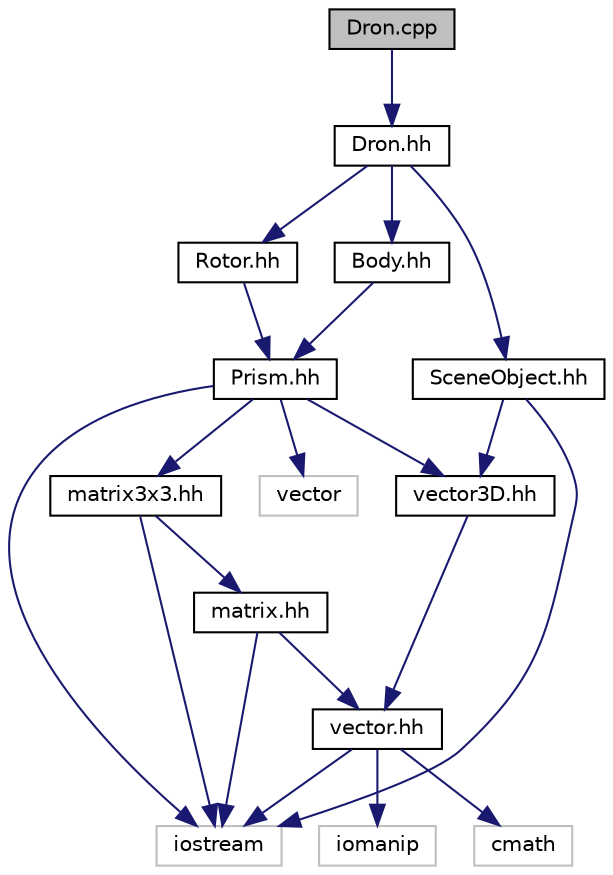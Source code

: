 digraph "Dron.cpp"
{
  edge [fontname="Helvetica",fontsize="10",labelfontname="Helvetica",labelfontsize="10"];
  node [fontname="Helvetica",fontsize="10",shape=record];
  Node0 [label="Dron.cpp",height=0.2,width=0.4,color="black", fillcolor="grey75", style="filled", fontcolor="black"];
  Node0 -> Node1 [color="midnightblue",fontsize="10",style="solid",fontname="Helvetica"];
  Node1 [label="Dron.hh",height=0.2,width=0.4,color="black", fillcolor="white", style="filled",URL="$_dron_8hh.html",tooltip="Ten plik zawiera definicję klasy Dron. "];
  Node1 -> Node2 [color="midnightblue",fontsize="10",style="solid",fontname="Helvetica"];
  Node2 [label="Rotor.hh",height=0.2,width=0.4,color="black", fillcolor="white", style="filled",URL="$_rotor_8hh.html",tooltip="Ten plik zawiera definicję klasy Rotor. "];
  Node2 -> Node3 [color="midnightblue",fontsize="10",style="solid",fontname="Helvetica"];
  Node3 [label="Prism.hh",height=0.2,width=0.4,color="black", fillcolor="white", style="filled",URL="$_prism_8hh.html",tooltip="Ten plik zawiera definicję klasy Prism. "];
  Node3 -> Node4 [color="midnightblue",fontsize="10",style="solid",fontname="Helvetica"];
  Node4 [label="iostream",height=0.2,width=0.4,color="grey75", fillcolor="white", style="filled"];
  Node3 -> Node5 [color="midnightblue",fontsize="10",style="solid",fontname="Helvetica"];
  Node5 [label="vector3D.hh",height=0.2,width=0.4,color="black", fillcolor="white", style="filled",URL="$vector3_d_8hh.html",tooltip="Ten plik zawiera definicję klasy Vector3D. "];
  Node5 -> Node6 [color="midnightblue",fontsize="10",style="solid",fontname="Helvetica"];
  Node6 [label="vector.hh",height=0.2,width=0.4,color="black", fillcolor="white", style="filled",URL="$vector_8hh.html",tooltip="Ten plik zawiera definicję szablonu Vector<> "];
  Node6 -> Node4 [color="midnightblue",fontsize="10",style="solid",fontname="Helvetica"];
  Node6 -> Node7 [color="midnightblue",fontsize="10",style="solid",fontname="Helvetica"];
  Node7 [label="iomanip",height=0.2,width=0.4,color="grey75", fillcolor="white", style="filled"];
  Node6 -> Node8 [color="midnightblue",fontsize="10",style="solid",fontname="Helvetica"];
  Node8 [label="cmath",height=0.2,width=0.4,color="grey75", fillcolor="white", style="filled"];
  Node3 -> Node9 [color="midnightblue",fontsize="10",style="solid",fontname="Helvetica"];
  Node9 [label="matrix3x3.hh",height=0.2,width=0.4,color="black", fillcolor="white", style="filled",URL="$matrix3x3_8hh.html",tooltip="Ten plik zawiera definicję klasy Matrix3x3. "];
  Node9 -> Node4 [color="midnightblue",fontsize="10",style="solid",fontname="Helvetica"];
  Node9 -> Node10 [color="midnightblue",fontsize="10",style="solid",fontname="Helvetica"];
  Node10 [label="matrix.hh",height=0.2,width=0.4,color="black", fillcolor="white", style="filled",URL="$matrix_8hh.html",tooltip="Ten plik zawiera definicję szablonu Matrix<> "];
  Node10 -> Node4 [color="midnightblue",fontsize="10",style="solid",fontname="Helvetica"];
  Node10 -> Node6 [color="midnightblue",fontsize="10",style="solid",fontname="Helvetica"];
  Node3 -> Node11 [color="midnightblue",fontsize="10",style="solid",fontname="Helvetica"];
  Node11 [label="vector",height=0.2,width=0.4,color="grey75", fillcolor="white", style="filled"];
  Node1 -> Node12 [color="midnightblue",fontsize="10",style="solid",fontname="Helvetica"];
  Node12 [label="Body.hh",height=0.2,width=0.4,color="black", fillcolor="white", style="filled",URL="$_body_8hh.html",tooltip="Ten plik zawiera definicję klasy Body. "];
  Node12 -> Node3 [color="midnightblue",fontsize="10",style="solid",fontname="Helvetica"];
  Node1 -> Node13 [color="midnightblue",fontsize="10",style="solid",fontname="Helvetica"];
  Node13 [label="SceneObject.hh",height=0.2,width=0.4,color="black", fillcolor="white", style="filled",URL="$_scene_object_8hh.html",tooltip="Ten plik zawiera definicję klasy SceneObject. "];
  Node13 -> Node4 [color="midnightblue",fontsize="10",style="solid",fontname="Helvetica"];
  Node13 -> Node5 [color="midnightblue",fontsize="10",style="solid",fontname="Helvetica"];
}
